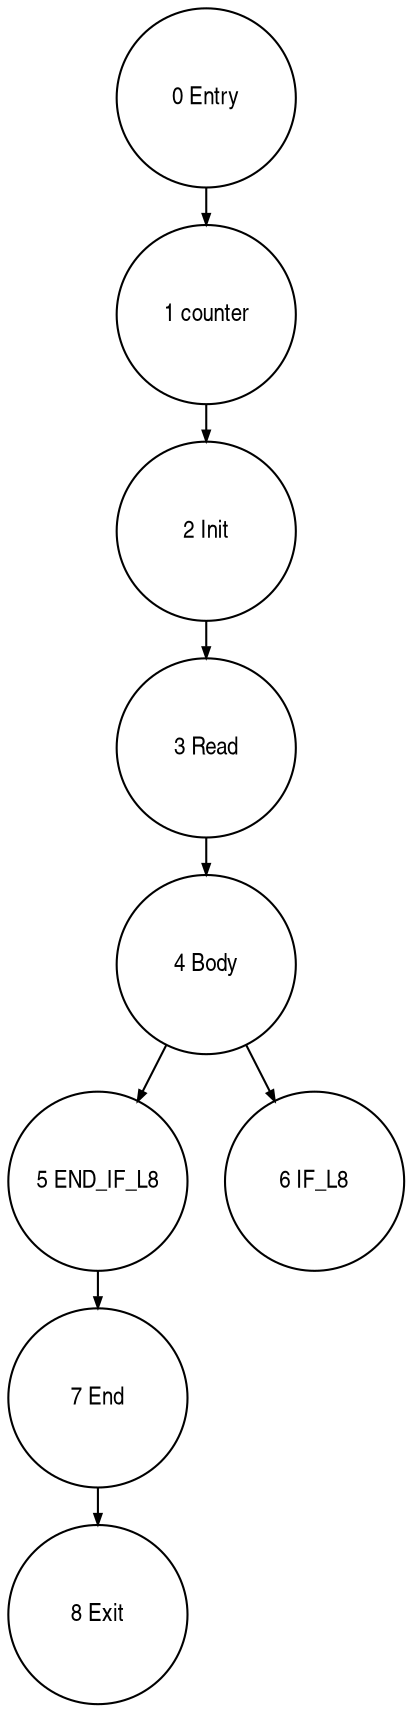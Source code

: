 digraph G {
  ranksep=.25;
  edge [arrowsize=.5]
  node [shape=circle, fontname="ArialNarrow",
        fontsize=12,  height=1.2];
  "4 Body"; "5 END_IF_L8"; "3 Read"; "0 Entry"; "7 End"; "6 IF_L8"; "8 Exit"; "2 Init"; "1 counter"; 
  "3 Read" -> "4 Body";
  "0 Entry" -> "1 counter";
  "2 Init" -> "3 Read";
  "7 End" -> "8 Exit";
  "1 counter" -> "2 Init";
  "5 END_IF_L8" -> "7 End";
  "4 Body" -> "5 END_IF_L8";
  "4 Body" -> "6 IF_L8";
}
